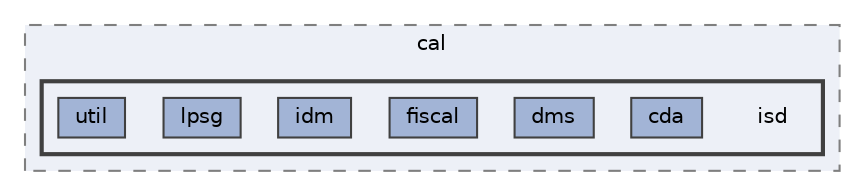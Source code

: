 digraph "repository/isd/src/main/java/com/sterlite/cal/isd"
{
 // LATEX_PDF_SIZE
  bgcolor="transparent";
  edge [fontname=Helvetica,fontsize=10,labelfontname=Helvetica,labelfontsize=10];
  node [fontname=Helvetica,fontsize=10,shape=box,height=0.2,width=0.4];
  compound=true
  subgraph clusterdir_ff7f5e5b45f8fe85161bcd88dcfcc357 {
    graph [ bgcolor="#edf0f7", pencolor="grey50", label="cal", fontname=Helvetica,fontsize=10 style="filled,dashed", URL="dir_ff7f5e5b45f8fe85161bcd88dcfcc357.html",tooltip=""]
  subgraph clusterdir_3861a366a4d2c6ace20a0b0c723f229b {
    graph [ bgcolor="#edf0f7", pencolor="grey25", label="", fontname=Helvetica,fontsize=10 style="filled,bold", URL="dir_3861a366a4d2c6ace20a0b0c723f229b.html",tooltip=""]
    dir_3861a366a4d2c6ace20a0b0c723f229b [shape=plaintext, label="isd"];
  dir_9cd97d7a3c6b5bdd085a22036224347d [label="cda", fillcolor="#a2b4d6", color="grey25", style="filled", URL="dir_9cd97d7a3c6b5bdd085a22036224347d.html",tooltip=""];
  dir_26050766dd0f0160e783e8de3c0309b1 [label="dms", fillcolor="#a2b4d6", color="grey25", style="filled", URL="dir_26050766dd0f0160e783e8de3c0309b1.html",tooltip=""];
  dir_836aaf7cf698e412d4df39cea79faa9c [label="fiscal", fillcolor="#a2b4d6", color="grey25", style="filled", URL="dir_836aaf7cf698e412d4df39cea79faa9c.html",tooltip=""];
  dir_3f41cfe710bcfcfc80fcb8cce0b28b15 [label="idm", fillcolor="#a2b4d6", color="grey25", style="filled", URL="dir_3f41cfe710bcfcfc80fcb8cce0b28b15.html",tooltip=""];
  dir_43f46ff0c44e2462ebe55eb3f27f3b24 [label="lpsg", fillcolor="#a2b4d6", color="grey25", style="filled", URL="dir_43f46ff0c44e2462ebe55eb3f27f3b24.html",tooltip=""];
  dir_13a43897d7e6a1afa6c6fc3245a5a6d2 [label="util", fillcolor="#a2b4d6", color="grey25", style="filled", URL="dir_13a43897d7e6a1afa6c6fc3245a5a6d2.html",tooltip=""];
  }
  }
}
